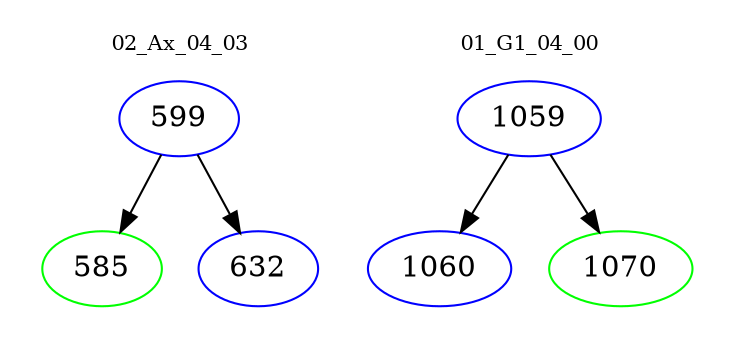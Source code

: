 digraph{
subgraph cluster_0 {
color = white
label = "02_Ax_04_03";
fontsize=10;
T0_599 [label="599", color="blue"]
T0_599 -> T0_585 [color="black"]
T0_585 [label="585", color="green"]
T0_599 -> T0_632 [color="black"]
T0_632 [label="632", color="blue"]
}
subgraph cluster_1 {
color = white
label = "01_G1_04_00";
fontsize=10;
T1_1059 [label="1059", color="blue"]
T1_1059 -> T1_1060 [color="black"]
T1_1060 [label="1060", color="blue"]
T1_1059 -> T1_1070 [color="black"]
T1_1070 [label="1070", color="green"]
}
}
